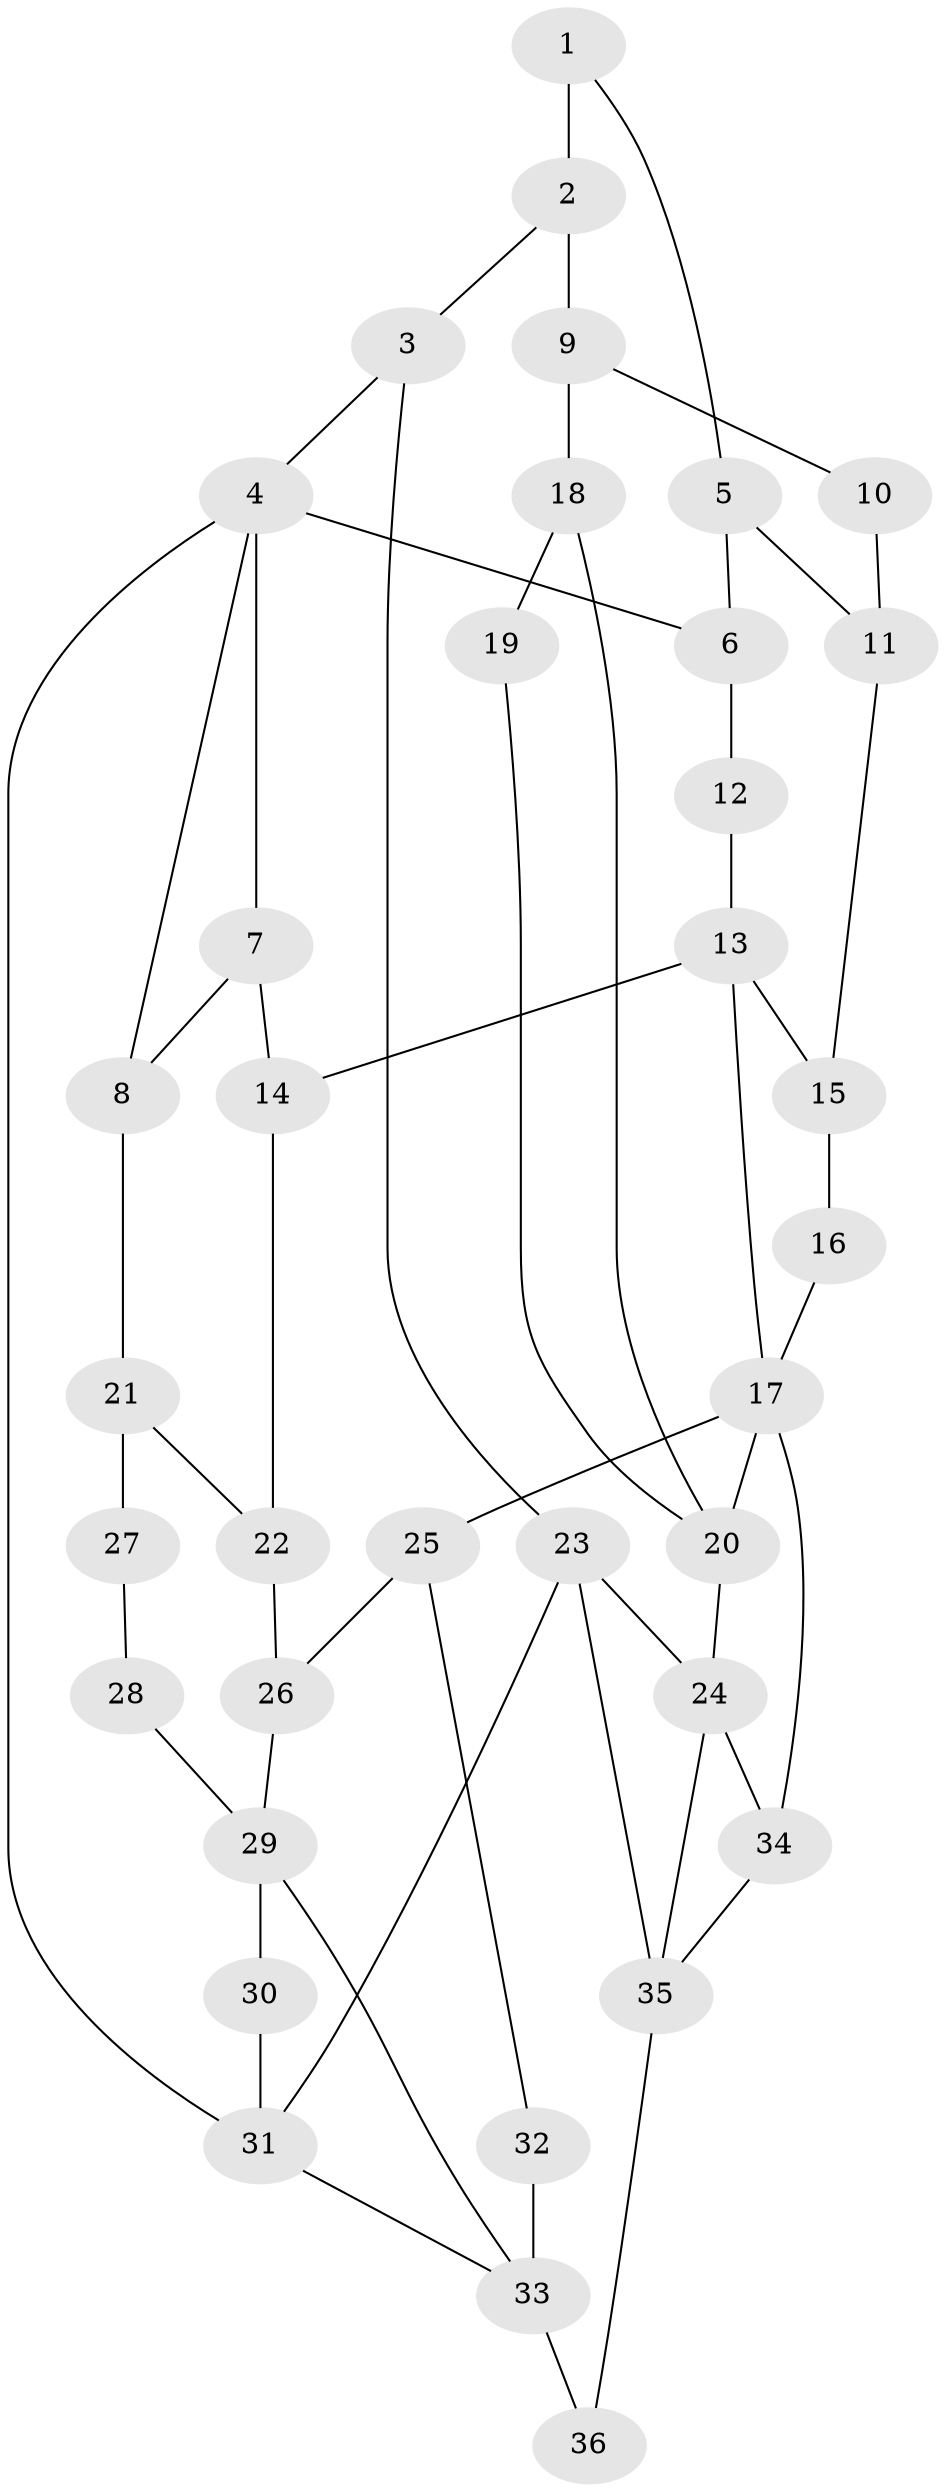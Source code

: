 // original degree distribution, {3: 0.04225352112676056, 4: 0.28169014084507044, 6: 0.2676056338028169, 5: 0.4084507042253521}
// Generated by graph-tools (version 1.1) at 2025/38/03/09/25 02:38:28]
// undirected, 36 vertices, 55 edges
graph export_dot {
graph [start="1"]
  node [color=gray90,style=filled];
  1;
  2;
  3;
  4;
  5;
  6;
  7;
  8;
  9;
  10;
  11;
  12;
  13;
  14;
  15;
  16;
  17;
  18;
  19;
  20;
  21;
  22;
  23;
  24;
  25;
  26;
  27;
  28;
  29;
  30;
  31;
  32;
  33;
  34;
  35;
  36;
  1 -- 2 [weight=2.0];
  1 -- 5 [weight=1.0];
  2 -- 3 [weight=2.0];
  2 -- 9 [weight=2.0];
  3 -- 4 [weight=1.0];
  3 -- 23 [weight=1.0];
  4 -- 6 [weight=1.0];
  4 -- 7 [weight=1.0];
  4 -- 8 [weight=1.0];
  4 -- 31 [weight=1.0];
  5 -- 6 [weight=1.0];
  5 -- 11 [weight=1.0];
  6 -- 12 [weight=1.0];
  7 -- 8 [weight=1.0];
  7 -- 14 [weight=1.0];
  8 -- 21 [weight=1.0];
  9 -- 10 [weight=2.0];
  9 -- 18 [weight=2.0];
  10 -- 11 [weight=1.0];
  11 -- 15 [weight=1.0];
  12 -- 13 [weight=2.0];
  13 -- 14 [weight=2.0];
  13 -- 15 [weight=1.0];
  13 -- 17 [weight=1.0];
  14 -- 22 [weight=1.0];
  15 -- 16 [weight=1.0];
  16 -- 17 [weight=2.0];
  17 -- 20 [weight=1.0];
  17 -- 25 [weight=1.0];
  17 -- 34 [weight=1.0];
  18 -- 19 [weight=2.0];
  18 -- 20 [weight=1.0];
  19 -- 20 [weight=1.0];
  20 -- 24 [weight=2.0];
  21 -- 22 [weight=1.0];
  21 -- 27 [weight=2.0];
  22 -- 26 [weight=1.0];
  23 -- 24 [weight=1.0];
  23 -- 31 [weight=1.0];
  23 -- 35 [weight=1.0];
  24 -- 34 [weight=1.0];
  24 -- 35 [weight=2.0];
  25 -- 26 [weight=1.0];
  25 -- 32 [weight=1.0];
  26 -- 29 [weight=1.0];
  27 -- 28 [weight=1.0];
  28 -- 29 [weight=2.0];
  29 -- 30 [weight=2.0];
  29 -- 33 [weight=1.0];
  30 -- 31 [weight=1.0];
  31 -- 33 [weight=1.0];
  32 -- 33 [weight=2.0];
  33 -- 36 [weight=2.0];
  34 -- 35 [weight=1.0];
  35 -- 36 [weight=2.0];
}

